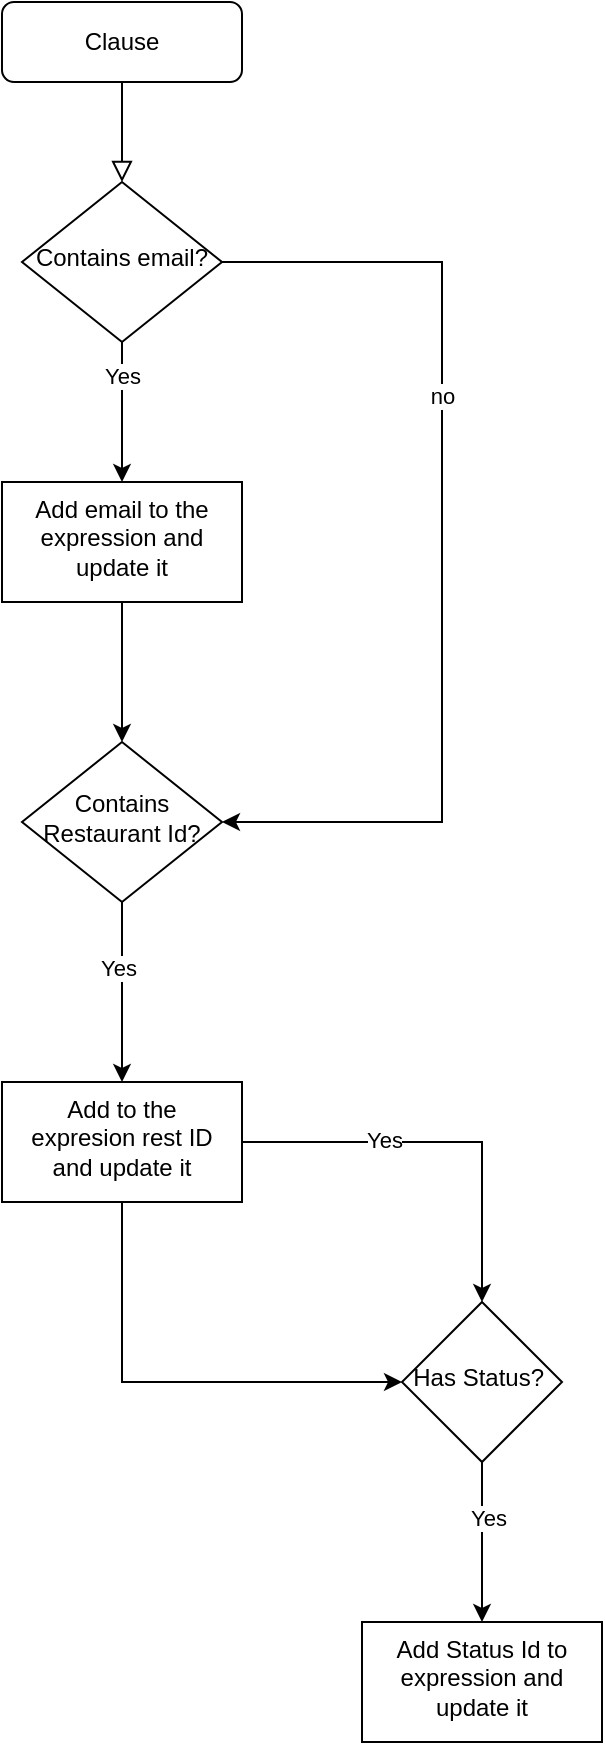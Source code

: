 <mxfile version="22.0.4" type="device">
  <diagram id="C5RBs43oDa-KdzZeNtuy" name="Page-1">
    <mxGraphModel dx="1061" dy="871" grid="1" gridSize="10" guides="1" tooltips="1" connect="1" arrows="1" fold="1" page="1" pageScale="1" pageWidth="827" pageHeight="1169" math="0" shadow="0">
      <root>
        <mxCell id="WIyWlLk6GJQsqaUBKTNV-0" />
        <mxCell id="WIyWlLk6GJQsqaUBKTNV-1" parent="WIyWlLk6GJQsqaUBKTNV-0" />
        <mxCell id="WIyWlLk6GJQsqaUBKTNV-2" value="" style="rounded=0;html=1;jettySize=auto;orthogonalLoop=1;fontSize=11;endArrow=block;endFill=0;endSize=8;strokeWidth=1;shadow=0;labelBackgroundColor=none;edgeStyle=orthogonalEdgeStyle;" parent="WIyWlLk6GJQsqaUBKTNV-1" source="WIyWlLk6GJQsqaUBKTNV-3" target="WIyWlLk6GJQsqaUBKTNV-6" edge="1">
          <mxGeometry relative="1" as="geometry" />
        </mxCell>
        <mxCell id="WIyWlLk6GJQsqaUBKTNV-3" value="Clause" style="rounded=1;whiteSpace=wrap;html=1;fontSize=12;glass=0;strokeWidth=1;shadow=0;" parent="WIyWlLk6GJQsqaUBKTNV-1" vertex="1">
          <mxGeometry x="160" y="80" width="120" height="40" as="geometry" />
        </mxCell>
        <mxCell id="W9jbAVnL5ZPWr6kXa5W2-1" value="" style="edgeStyle=orthogonalEdgeStyle;rounded=0;orthogonalLoop=1;jettySize=auto;html=1;" edge="1" parent="WIyWlLk6GJQsqaUBKTNV-1" source="WIyWlLk6GJQsqaUBKTNV-6" target="W9jbAVnL5ZPWr6kXa5W2-0">
          <mxGeometry relative="1" as="geometry" />
        </mxCell>
        <mxCell id="W9jbAVnL5ZPWr6kXa5W2-2" value="Yes" style="edgeLabel;html=1;align=center;verticalAlign=middle;resizable=0;points=[];" vertex="1" connectable="0" parent="W9jbAVnL5ZPWr6kXa5W2-1">
          <mxGeometry x="-0.533" relative="1" as="geometry">
            <mxPoint as="offset" />
          </mxGeometry>
        </mxCell>
        <mxCell id="W9jbAVnL5ZPWr6kXa5W2-4" value="" style="edgeStyle=orthogonalEdgeStyle;rounded=0;orthogonalLoop=1;jettySize=auto;html=1;" edge="1" parent="WIyWlLk6GJQsqaUBKTNV-1" source="WIyWlLk6GJQsqaUBKTNV-6" target="W9jbAVnL5ZPWr6kXa5W2-3">
          <mxGeometry relative="1" as="geometry">
            <Array as="points">
              <mxPoint x="380" y="210" />
              <mxPoint x="380" y="490" />
            </Array>
          </mxGeometry>
        </mxCell>
        <mxCell id="W9jbAVnL5ZPWr6kXa5W2-5" value="no" style="edgeLabel;html=1;align=center;verticalAlign=middle;resizable=0;points=[];" vertex="1" connectable="0" parent="W9jbAVnL5ZPWr6kXa5W2-4">
          <mxGeometry x="-0.294" relative="1" as="geometry">
            <mxPoint as="offset" />
          </mxGeometry>
        </mxCell>
        <mxCell id="WIyWlLk6GJQsqaUBKTNV-6" value="Contains email?" style="rhombus;whiteSpace=wrap;html=1;shadow=0;fontFamily=Helvetica;fontSize=12;align=center;strokeWidth=1;spacing=6;spacingTop=-4;" parent="WIyWlLk6GJQsqaUBKTNV-1" vertex="1">
          <mxGeometry x="170" y="170" width="100" height="80" as="geometry" />
        </mxCell>
        <mxCell id="W9jbAVnL5ZPWr6kXa5W2-6" style="edgeStyle=orthogonalEdgeStyle;rounded=0;orthogonalLoop=1;jettySize=auto;html=1;" edge="1" parent="WIyWlLk6GJQsqaUBKTNV-1" source="W9jbAVnL5ZPWr6kXa5W2-0" target="W9jbAVnL5ZPWr6kXa5W2-3">
          <mxGeometry relative="1" as="geometry" />
        </mxCell>
        <mxCell id="W9jbAVnL5ZPWr6kXa5W2-0" value="Add email to the expression and update it" style="whiteSpace=wrap;html=1;shadow=0;strokeWidth=1;spacing=6;spacingTop=-4;" vertex="1" parent="WIyWlLk6GJQsqaUBKTNV-1">
          <mxGeometry x="160" y="320" width="120" height="60" as="geometry" />
        </mxCell>
        <mxCell id="W9jbAVnL5ZPWr6kXa5W2-8" value="" style="edgeStyle=orthogonalEdgeStyle;rounded=0;orthogonalLoop=1;jettySize=auto;html=1;" edge="1" parent="WIyWlLk6GJQsqaUBKTNV-1" source="W9jbAVnL5ZPWr6kXa5W2-3" target="W9jbAVnL5ZPWr6kXa5W2-7">
          <mxGeometry relative="1" as="geometry" />
        </mxCell>
        <mxCell id="W9jbAVnL5ZPWr6kXa5W2-9" value="Yes" style="edgeLabel;html=1;align=center;verticalAlign=middle;resizable=0;points=[];" vertex="1" connectable="0" parent="W9jbAVnL5ZPWr6kXa5W2-8">
          <mxGeometry x="-0.267" y="-2" relative="1" as="geometry">
            <mxPoint as="offset" />
          </mxGeometry>
        </mxCell>
        <mxCell id="W9jbAVnL5ZPWr6kXa5W2-3" value="Contains Restaurant Id?" style="rhombus;whiteSpace=wrap;html=1;shadow=0;fontFamily=Helvetica;fontSize=12;align=center;strokeWidth=1;spacing=6;spacingTop=-4;" vertex="1" parent="WIyWlLk6GJQsqaUBKTNV-1">
          <mxGeometry x="170" y="450" width="100" height="80" as="geometry" />
        </mxCell>
        <mxCell id="W9jbAVnL5ZPWr6kXa5W2-12" value="" style="edgeStyle=orthogonalEdgeStyle;rounded=0;orthogonalLoop=1;jettySize=auto;html=1;" edge="1" parent="WIyWlLk6GJQsqaUBKTNV-1" source="W9jbAVnL5ZPWr6kXa5W2-7" target="W9jbAVnL5ZPWr6kXa5W2-11">
          <mxGeometry relative="1" as="geometry" />
        </mxCell>
        <mxCell id="W9jbAVnL5ZPWr6kXa5W2-15" value="Yes" style="edgeLabel;html=1;align=center;verticalAlign=middle;resizable=0;points=[];" vertex="1" connectable="0" parent="W9jbAVnL5ZPWr6kXa5W2-12">
          <mxGeometry x="-0.289" y="1" relative="1" as="geometry">
            <mxPoint as="offset" />
          </mxGeometry>
        </mxCell>
        <mxCell id="W9jbAVnL5ZPWr6kXa5W2-13" style="edgeStyle=orthogonalEdgeStyle;rounded=0;orthogonalLoop=1;jettySize=auto;html=1;entryX=0;entryY=0.5;entryDx=0;entryDy=0;" edge="1" parent="WIyWlLk6GJQsqaUBKTNV-1" source="W9jbAVnL5ZPWr6kXa5W2-7" target="W9jbAVnL5ZPWr6kXa5W2-11">
          <mxGeometry relative="1" as="geometry">
            <Array as="points">
              <mxPoint x="220" y="770" />
            </Array>
          </mxGeometry>
        </mxCell>
        <mxCell id="W9jbAVnL5ZPWr6kXa5W2-7" value="Add to the expresion rest ID and update it" style="whiteSpace=wrap;html=1;shadow=0;strokeWidth=1;spacing=6;spacingTop=-4;" vertex="1" parent="WIyWlLk6GJQsqaUBKTNV-1">
          <mxGeometry x="160" y="620" width="120" height="60" as="geometry" />
        </mxCell>
        <mxCell id="W9jbAVnL5ZPWr6kXa5W2-18" value="" style="edgeStyle=orthogonalEdgeStyle;rounded=0;orthogonalLoop=1;jettySize=auto;html=1;" edge="1" parent="WIyWlLk6GJQsqaUBKTNV-1" source="W9jbAVnL5ZPWr6kXa5W2-11" target="W9jbAVnL5ZPWr6kXa5W2-17">
          <mxGeometry relative="1" as="geometry" />
        </mxCell>
        <mxCell id="W9jbAVnL5ZPWr6kXa5W2-19" value="Yes" style="edgeLabel;html=1;align=center;verticalAlign=middle;resizable=0;points=[];" vertex="1" connectable="0" parent="W9jbAVnL5ZPWr6kXa5W2-18">
          <mxGeometry x="-0.317" y="3" relative="1" as="geometry">
            <mxPoint as="offset" />
          </mxGeometry>
        </mxCell>
        <mxCell id="W9jbAVnL5ZPWr6kXa5W2-11" value="Has Status?&amp;nbsp;" style="rhombus;whiteSpace=wrap;html=1;shadow=0;strokeWidth=1;spacing=6;spacingTop=-4;" vertex="1" parent="WIyWlLk6GJQsqaUBKTNV-1">
          <mxGeometry x="360" y="730" width="80" height="80" as="geometry" />
        </mxCell>
        <mxCell id="W9jbAVnL5ZPWr6kXa5W2-17" value="Add Status Id to expression and update it" style="whiteSpace=wrap;html=1;shadow=0;strokeWidth=1;spacing=6;spacingTop=-4;" vertex="1" parent="WIyWlLk6GJQsqaUBKTNV-1">
          <mxGeometry x="340" y="890" width="120" height="60" as="geometry" />
        </mxCell>
      </root>
    </mxGraphModel>
  </diagram>
</mxfile>
